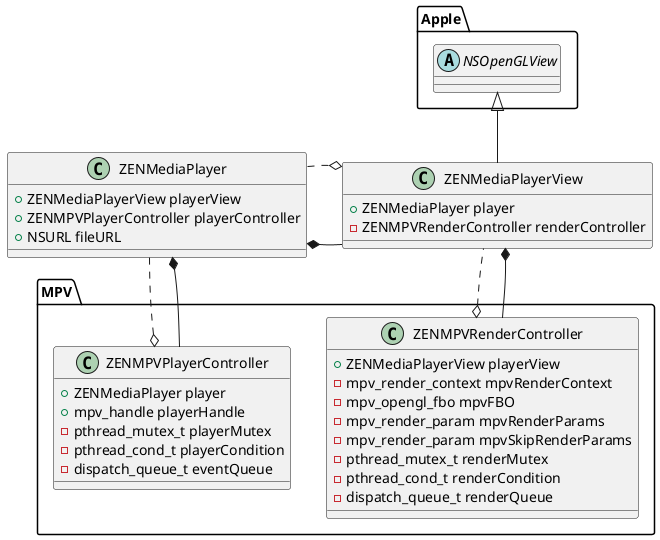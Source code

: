 @startuml

package Apple
{
	abstract NSOpenGLView
}

class ZENMediaPlayerView
{
	+ ZENMediaPlayer player
	- ZENMPVRenderController renderController
}

class ZENMediaPlayer
{
	+ ZENMediaPlayerView playerView
	+ ZENMPVPlayerController playerController
	+ NSURL fileURL
}

package MPV
{
	class ZENMPVPlayerController
	{
		+ ZENMediaPlayer player
		+ mpv_handle playerHandle
		- pthread_mutex_t playerMutex
		- pthread_cond_t playerCondition
		- dispatch_queue_t eventQueue
	}

	class ZENMPVRenderController
	{
		+ ZENMediaPlayerView playerView
		- mpv_render_context mpvRenderContext
		- mpv_opengl_fbo mpvFBO
		- mpv_render_param mpvRenderParams
		- mpv_render_param mpvSkipRenderParams
		- pthread_mutex_t renderMutex
		- pthread_cond_t renderCondition
		- dispatch_queue_t renderQueue
	}
}

NSOpenGLView <|-- ZENMediaPlayerView


ZENMediaPlayer *-right- ZENMediaPlayerView
ZENMediaPlayer *-- ZENMPVPlayerController

ZENMediaPlayerView o.left. ZENMediaPlayer
ZENMediaPlayerView *-- ZENMPVRenderController

ZENMPVPlayerController o.. ZENMediaPlayer

ZENMPVRenderController o.. ZENMediaPlayerView

@enduml
